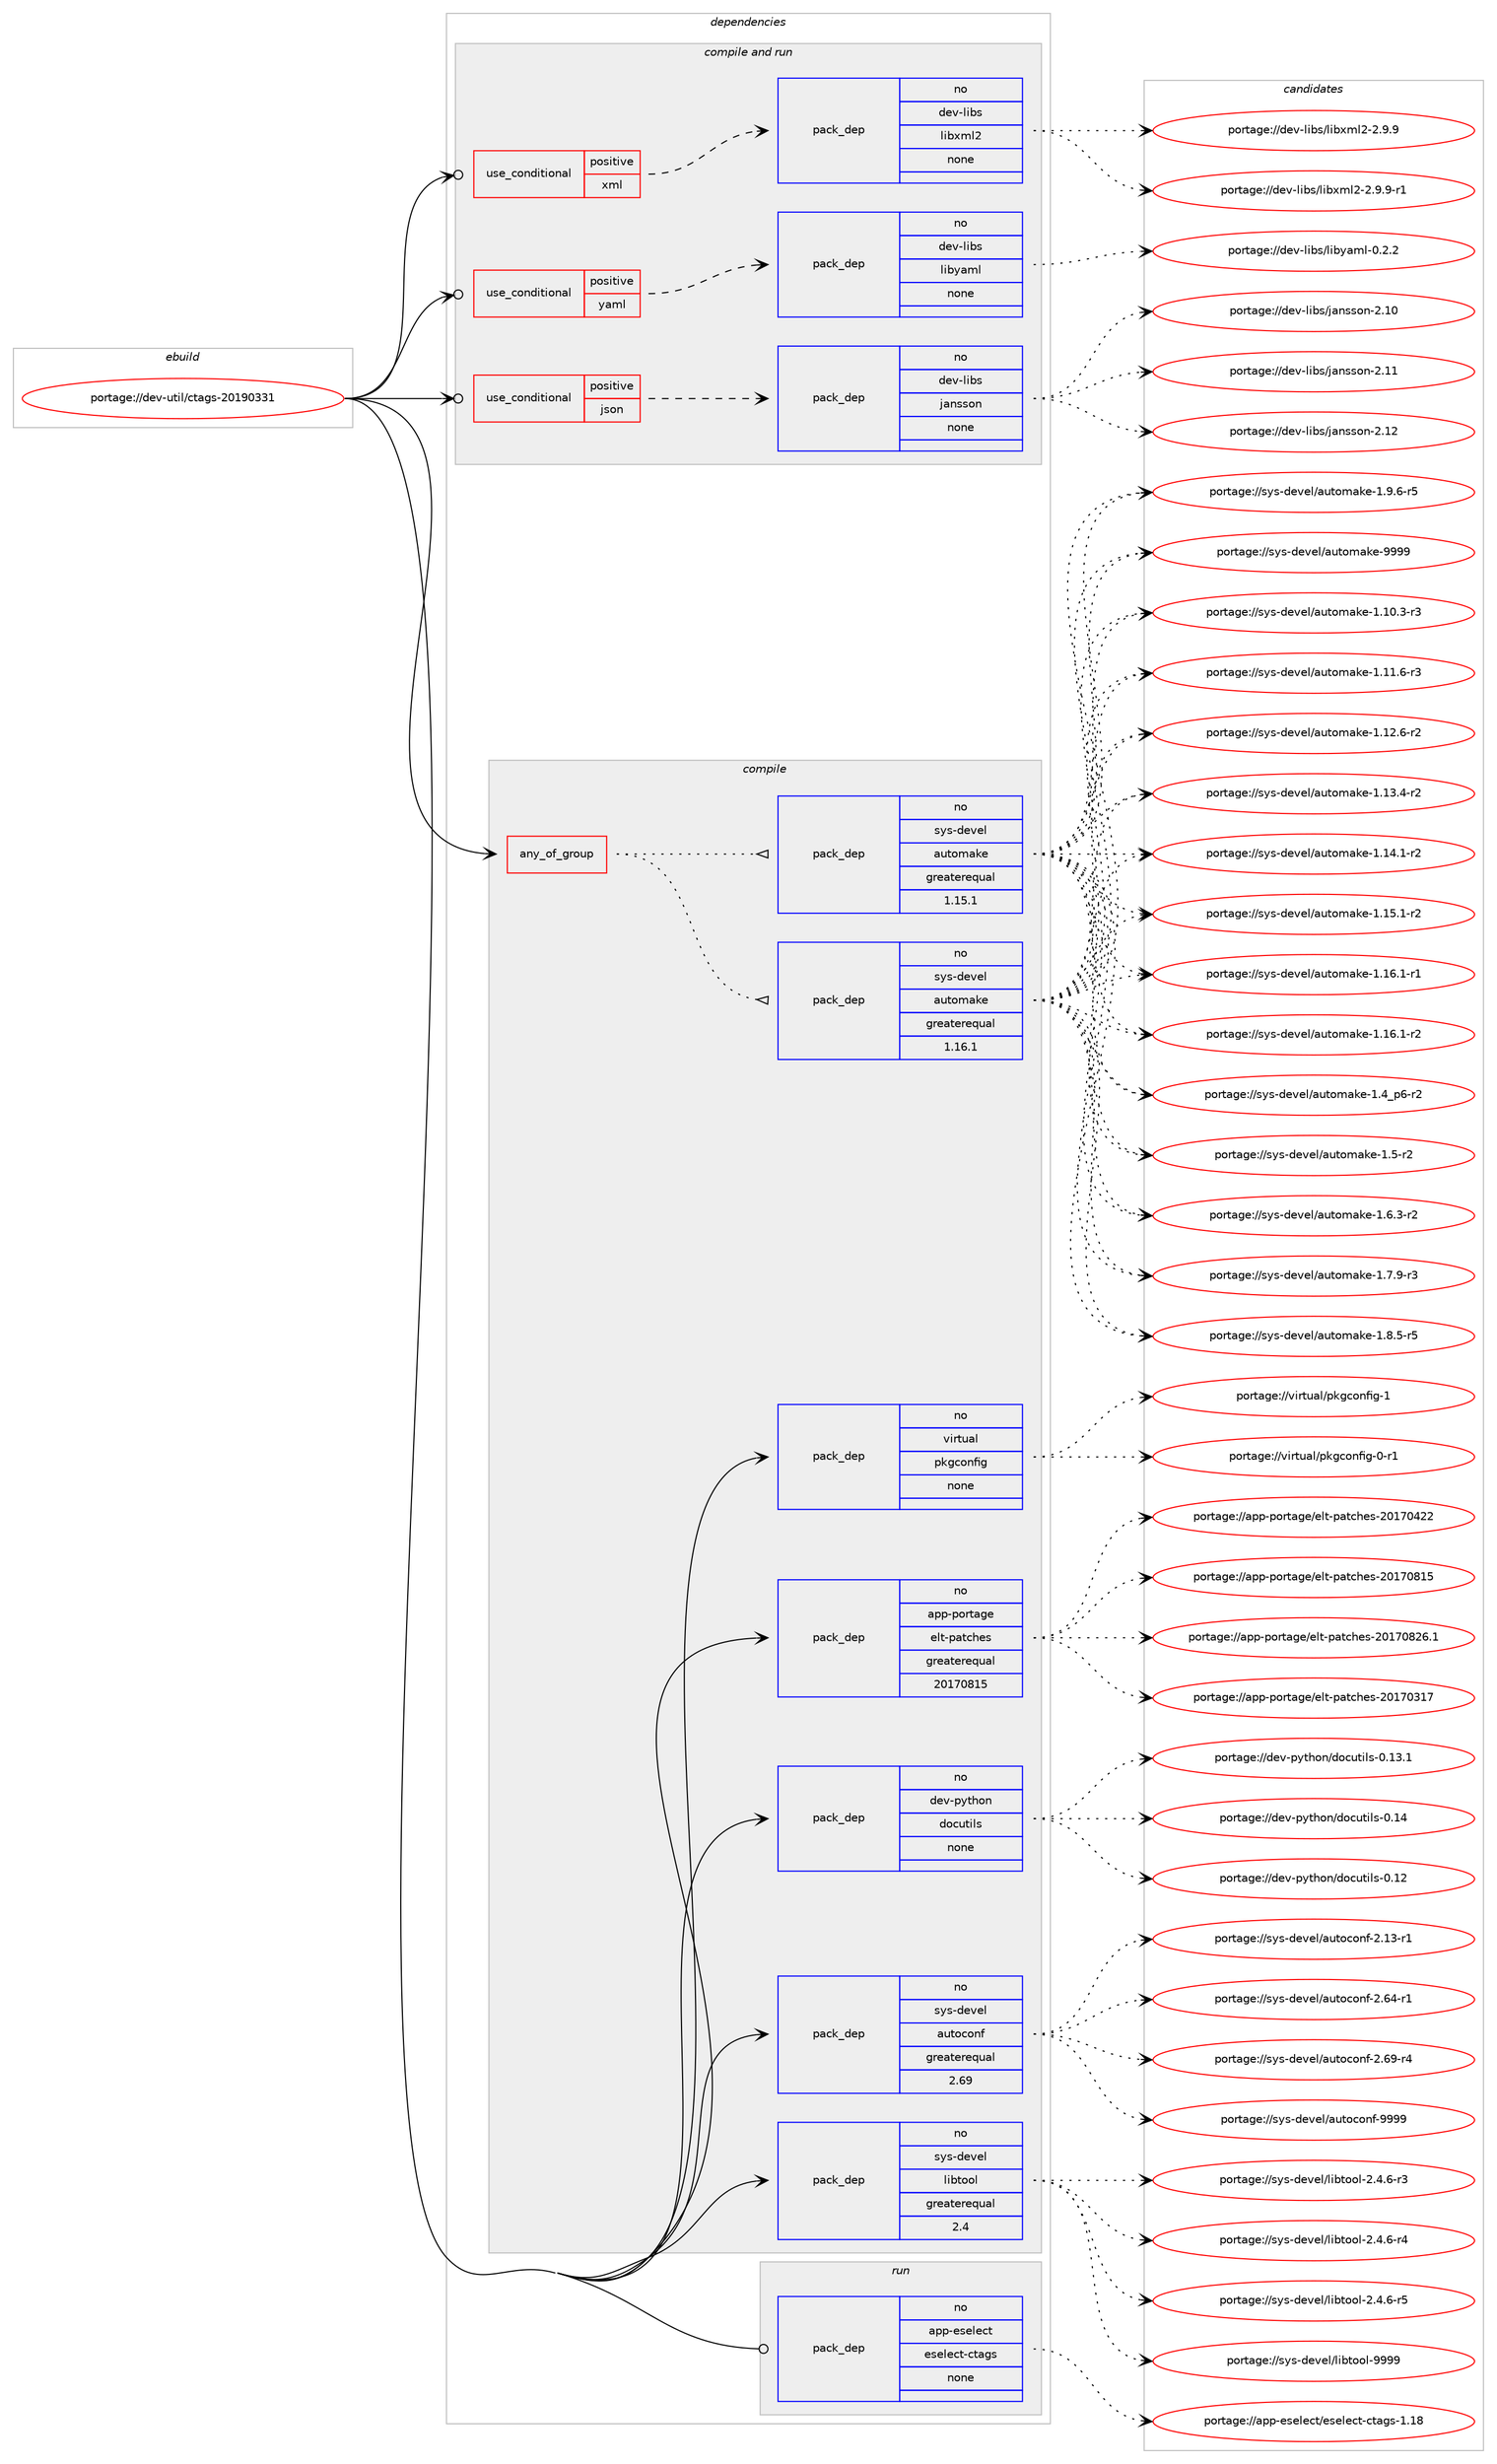 digraph prolog {

# *************
# Graph options
# *************

newrank=true;
concentrate=true;
compound=true;
graph [rankdir=LR,fontname=Helvetica,fontsize=10,ranksep=1.5];#, ranksep=2.5, nodesep=0.2];
edge  [arrowhead=vee];
node  [fontname=Helvetica,fontsize=10];

# **********
# The ebuild
# **********

subgraph cluster_leftcol {
color=gray;
rank=same;
label=<<i>ebuild</i>>;
id [label="portage://dev-util/ctags-20190331", color=red, width=4, href="../dev-util/ctags-20190331.svg"];
}

# ****************
# The dependencies
# ****************

subgraph cluster_midcol {
color=gray;
label=<<i>dependencies</i>>;
subgraph cluster_compile {
fillcolor="#eeeeee";
style=filled;
label=<<i>compile</i>>;
subgraph any3567 {
dependency260746 [label=<<TABLE BORDER="0" CELLBORDER="1" CELLSPACING="0" CELLPADDING="4"><TR><TD CELLPADDING="10">any_of_group</TD></TR></TABLE>>, shape=none, color=red];subgraph pack186393 {
dependency260747 [label=<<TABLE BORDER="0" CELLBORDER="1" CELLSPACING="0" CELLPADDING="4" WIDTH="220"><TR><TD ROWSPAN="6" CELLPADDING="30">pack_dep</TD></TR><TR><TD WIDTH="110">no</TD></TR><TR><TD>sys-devel</TD></TR><TR><TD>automake</TD></TR><TR><TD>greaterequal</TD></TR><TR><TD>1.16.1</TD></TR></TABLE>>, shape=none, color=blue];
}
dependency260746:e -> dependency260747:w [weight=20,style="dotted",arrowhead="oinv"];
subgraph pack186394 {
dependency260748 [label=<<TABLE BORDER="0" CELLBORDER="1" CELLSPACING="0" CELLPADDING="4" WIDTH="220"><TR><TD ROWSPAN="6" CELLPADDING="30">pack_dep</TD></TR><TR><TD WIDTH="110">no</TD></TR><TR><TD>sys-devel</TD></TR><TR><TD>automake</TD></TR><TR><TD>greaterequal</TD></TR><TR><TD>1.15.1</TD></TR></TABLE>>, shape=none, color=blue];
}
dependency260746:e -> dependency260748:w [weight=20,style="dotted",arrowhead="oinv"];
}
id:e -> dependency260746:w [weight=20,style="solid",arrowhead="vee"];
subgraph pack186395 {
dependency260749 [label=<<TABLE BORDER="0" CELLBORDER="1" CELLSPACING="0" CELLPADDING="4" WIDTH="220"><TR><TD ROWSPAN="6" CELLPADDING="30">pack_dep</TD></TR><TR><TD WIDTH="110">no</TD></TR><TR><TD>app-portage</TD></TR><TR><TD>elt-patches</TD></TR><TR><TD>greaterequal</TD></TR><TR><TD>20170815</TD></TR></TABLE>>, shape=none, color=blue];
}
id:e -> dependency260749:w [weight=20,style="solid",arrowhead="vee"];
subgraph pack186396 {
dependency260750 [label=<<TABLE BORDER="0" CELLBORDER="1" CELLSPACING="0" CELLPADDING="4" WIDTH="220"><TR><TD ROWSPAN="6" CELLPADDING="30">pack_dep</TD></TR><TR><TD WIDTH="110">no</TD></TR><TR><TD>dev-python</TD></TR><TR><TD>docutils</TD></TR><TR><TD>none</TD></TR><TR><TD></TD></TR></TABLE>>, shape=none, color=blue];
}
id:e -> dependency260750:w [weight=20,style="solid",arrowhead="vee"];
subgraph pack186397 {
dependency260751 [label=<<TABLE BORDER="0" CELLBORDER="1" CELLSPACING="0" CELLPADDING="4" WIDTH="220"><TR><TD ROWSPAN="6" CELLPADDING="30">pack_dep</TD></TR><TR><TD WIDTH="110">no</TD></TR><TR><TD>sys-devel</TD></TR><TR><TD>autoconf</TD></TR><TR><TD>greaterequal</TD></TR><TR><TD>2.69</TD></TR></TABLE>>, shape=none, color=blue];
}
id:e -> dependency260751:w [weight=20,style="solid",arrowhead="vee"];
subgraph pack186398 {
dependency260752 [label=<<TABLE BORDER="0" CELLBORDER="1" CELLSPACING="0" CELLPADDING="4" WIDTH="220"><TR><TD ROWSPAN="6" CELLPADDING="30">pack_dep</TD></TR><TR><TD WIDTH="110">no</TD></TR><TR><TD>sys-devel</TD></TR><TR><TD>libtool</TD></TR><TR><TD>greaterequal</TD></TR><TR><TD>2.4</TD></TR></TABLE>>, shape=none, color=blue];
}
id:e -> dependency260752:w [weight=20,style="solid",arrowhead="vee"];
subgraph pack186399 {
dependency260753 [label=<<TABLE BORDER="0" CELLBORDER="1" CELLSPACING="0" CELLPADDING="4" WIDTH="220"><TR><TD ROWSPAN="6" CELLPADDING="30">pack_dep</TD></TR><TR><TD WIDTH="110">no</TD></TR><TR><TD>virtual</TD></TR><TR><TD>pkgconfig</TD></TR><TR><TD>none</TD></TR><TR><TD></TD></TR></TABLE>>, shape=none, color=blue];
}
id:e -> dependency260753:w [weight=20,style="solid",arrowhead="vee"];
}
subgraph cluster_compileandrun {
fillcolor="#eeeeee";
style=filled;
label=<<i>compile and run</i>>;
subgraph cond70713 {
dependency260754 [label=<<TABLE BORDER="0" CELLBORDER="1" CELLSPACING="0" CELLPADDING="4"><TR><TD ROWSPAN="3" CELLPADDING="10">use_conditional</TD></TR><TR><TD>positive</TD></TR><TR><TD>json</TD></TR></TABLE>>, shape=none, color=red];
subgraph pack186400 {
dependency260755 [label=<<TABLE BORDER="0" CELLBORDER="1" CELLSPACING="0" CELLPADDING="4" WIDTH="220"><TR><TD ROWSPAN="6" CELLPADDING="30">pack_dep</TD></TR><TR><TD WIDTH="110">no</TD></TR><TR><TD>dev-libs</TD></TR><TR><TD>jansson</TD></TR><TR><TD>none</TD></TR><TR><TD></TD></TR></TABLE>>, shape=none, color=blue];
}
dependency260754:e -> dependency260755:w [weight=20,style="dashed",arrowhead="vee"];
}
id:e -> dependency260754:w [weight=20,style="solid",arrowhead="odotvee"];
subgraph cond70714 {
dependency260756 [label=<<TABLE BORDER="0" CELLBORDER="1" CELLSPACING="0" CELLPADDING="4"><TR><TD ROWSPAN="3" CELLPADDING="10">use_conditional</TD></TR><TR><TD>positive</TD></TR><TR><TD>xml</TD></TR></TABLE>>, shape=none, color=red];
subgraph pack186401 {
dependency260757 [label=<<TABLE BORDER="0" CELLBORDER="1" CELLSPACING="0" CELLPADDING="4" WIDTH="220"><TR><TD ROWSPAN="6" CELLPADDING="30">pack_dep</TD></TR><TR><TD WIDTH="110">no</TD></TR><TR><TD>dev-libs</TD></TR><TR><TD>libxml2</TD></TR><TR><TD>none</TD></TR><TR><TD></TD></TR></TABLE>>, shape=none, color=blue];
}
dependency260756:e -> dependency260757:w [weight=20,style="dashed",arrowhead="vee"];
}
id:e -> dependency260756:w [weight=20,style="solid",arrowhead="odotvee"];
subgraph cond70715 {
dependency260758 [label=<<TABLE BORDER="0" CELLBORDER="1" CELLSPACING="0" CELLPADDING="4"><TR><TD ROWSPAN="3" CELLPADDING="10">use_conditional</TD></TR><TR><TD>positive</TD></TR><TR><TD>yaml</TD></TR></TABLE>>, shape=none, color=red];
subgraph pack186402 {
dependency260759 [label=<<TABLE BORDER="0" CELLBORDER="1" CELLSPACING="0" CELLPADDING="4" WIDTH="220"><TR><TD ROWSPAN="6" CELLPADDING="30">pack_dep</TD></TR><TR><TD WIDTH="110">no</TD></TR><TR><TD>dev-libs</TD></TR><TR><TD>libyaml</TD></TR><TR><TD>none</TD></TR><TR><TD></TD></TR></TABLE>>, shape=none, color=blue];
}
dependency260758:e -> dependency260759:w [weight=20,style="dashed",arrowhead="vee"];
}
id:e -> dependency260758:w [weight=20,style="solid",arrowhead="odotvee"];
}
subgraph cluster_run {
fillcolor="#eeeeee";
style=filled;
label=<<i>run</i>>;
subgraph pack186403 {
dependency260760 [label=<<TABLE BORDER="0" CELLBORDER="1" CELLSPACING="0" CELLPADDING="4" WIDTH="220"><TR><TD ROWSPAN="6" CELLPADDING="30">pack_dep</TD></TR><TR><TD WIDTH="110">no</TD></TR><TR><TD>app-eselect</TD></TR><TR><TD>eselect-ctags</TD></TR><TR><TD>none</TD></TR><TR><TD></TD></TR></TABLE>>, shape=none, color=blue];
}
id:e -> dependency260760:w [weight=20,style="solid",arrowhead="odot"];
}
}

# **************
# The candidates
# **************

subgraph cluster_choices {
rank=same;
color=gray;
label=<<i>candidates</i>>;

subgraph choice186393 {
color=black;
nodesep=1;
choiceportage11512111545100101118101108479711711611110997107101454946494846514511451 [label="portage://sys-devel/automake-1.10.3-r3", color=red, width=4,href="../sys-devel/automake-1.10.3-r3.svg"];
choiceportage11512111545100101118101108479711711611110997107101454946494946544511451 [label="portage://sys-devel/automake-1.11.6-r3", color=red, width=4,href="../sys-devel/automake-1.11.6-r3.svg"];
choiceportage11512111545100101118101108479711711611110997107101454946495046544511450 [label="portage://sys-devel/automake-1.12.6-r2", color=red, width=4,href="../sys-devel/automake-1.12.6-r2.svg"];
choiceportage11512111545100101118101108479711711611110997107101454946495146524511450 [label="portage://sys-devel/automake-1.13.4-r2", color=red, width=4,href="../sys-devel/automake-1.13.4-r2.svg"];
choiceportage11512111545100101118101108479711711611110997107101454946495246494511450 [label="portage://sys-devel/automake-1.14.1-r2", color=red, width=4,href="../sys-devel/automake-1.14.1-r2.svg"];
choiceportage11512111545100101118101108479711711611110997107101454946495346494511450 [label="portage://sys-devel/automake-1.15.1-r2", color=red, width=4,href="../sys-devel/automake-1.15.1-r2.svg"];
choiceportage11512111545100101118101108479711711611110997107101454946495446494511449 [label="portage://sys-devel/automake-1.16.1-r1", color=red, width=4,href="../sys-devel/automake-1.16.1-r1.svg"];
choiceportage11512111545100101118101108479711711611110997107101454946495446494511450 [label="portage://sys-devel/automake-1.16.1-r2", color=red, width=4,href="../sys-devel/automake-1.16.1-r2.svg"];
choiceportage115121115451001011181011084797117116111109971071014549465295112544511450 [label="portage://sys-devel/automake-1.4_p6-r2", color=red, width=4,href="../sys-devel/automake-1.4_p6-r2.svg"];
choiceportage11512111545100101118101108479711711611110997107101454946534511450 [label="portage://sys-devel/automake-1.5-r2", color=red, width=4,href="../sys-devel/automake-1.5-r2.svg"];
choiceportage115121115451001011181011084797117116111109971071014549465446514511450 [label="portage://sys-devel/automake-1.6.3-r2", color=red, width=4,href="../sys-devel/automake-1.6.3-r2.svg"];
choiceportage115121115451001011181011084797117116111109971071014549465546574511451 [label="portage://sys-devel/automake-1.7.9-r3", color=red, width=4,href="../sys-devel/automake-1.7.9-r3.svg"];
choiceportage115121115451001011181011084797117116111109971071014549465646534511453 [label="portage://sys-devel/automake-1.8.5-r5", color=red, width=4,href="../sys-devel/automake-1.8.5-r5.svg"];
choiceportage115121115451001011181011084797117116111109971071014549465746544511453 [label="portage://sys-devel/automake-1.9.6-r5", color=red, width=4,href="../sys-devel/automake-1.9.6-r5.svg"];
choiceportage115121115451001011181011084797117116111109971071014557575757 [label="portage://sys-devel/automake-9999", color=red, width=4,href="../sys-devel/automake-9999.svg"];
dependency260747:e -> choiceportage11512111545100101118101108479711711611110997107101454946494846514511451:w [style=dotted,weight="100"];
dependency260747:e -> choiceportage11512111545100101118101108479711711611110997107101454946494946544511451:w [style=dotted,weight="100"];
dependency260747:e -> choiceportage11512111545100101118101108479711711611110997107101454946495046544511450:w [style=dotted,weight="100"];
dependency260747:e -> choiceportage11512111545100101118101108479711711611110997107101454946495146524511450:w [style=dotted,weight="100"];
dependency260747:e -> choiceportage11512111545100101118101108479711711611110997107101454946495246494511450:w [style=dotted,weight="100"];
dependency260747:e -> choiceportage11512111545100101118101108479711711611110997107101454946495346494511450:w [style=dotted,weight="100"];
dependency260747:e -> choiceportage11512111545100101118101108479711711611110997107101454946495446494511449:w [style=dotted,weight="100"];
dependency260747:e -> choiceportage11512111545100101118101108479711711611110997107101454946495446494511450:w [style=dotted,weight="100"];
dependency260747:e -> choiceportage115121115451001011181011084797117116111109971071014549465295112544511450:w [style=dotted,weight="100"];
dependency260747:e -> choiceportage11512111545100101118101108479711711611110997107101454946534511450:w [style=dotted,weight="100"];
dependency260747:e -> choiceportage115121115451001011181011084797117116111109971071014549465446514511450:w [style=dotted,weight="100"];
dependency260747:e -> choiceportage115121115451001011181011084797117116111109971071014549465546574511451:w [style=dotted,weight="100"];
dependency260747:e -> choiceportage115121115451001011181011084797117116111109971071014549465646534511453:w [style=dotted,weight="100"];
dependency260747:e -> choiceportage115121115451001011181011084797117116111109971071014549465746544511453:w [style=dotted,weight="100"];
dependency260747:e -> choiceportage115121115451001011181011084797117116111109971071014557575757:w [style=dotted,weight="100"];
}
subgraph choice186394 {
color=black;
nodesep=1;
choiceportage11512111545100101118101108479711711611110997107101454946494846514511451 [label="portage://sys-devel/automake-1.10.3-r3", color=red, width=4,href="../sys-devel/automake-1.10.3-r3.svg"];
choiceportage11512111545100101118101108479711711611110997107101454946494946544511451 [label="portage://sys-devel/automake-1.11.6-r3", color=red, width=4,href="../sys-devel/automake-1.11.6-r3.svg"];
choiceportage11512111545100101118101108479711711611110997107101454946495046544511450 [label="portage://sys-devel/automake-1.12.6-r2", color=red, width=4,href="../sys-devel/automake-1.12.6-r2.svg"];
choiceportage11512111545100101118101108479711711611110997107101454946495146524511450 [label="portage://sys-devel/automake-1.13.4-r2", color=red, width=4,href="../sys-devel/automake-1.13.4-r2.svg"];
choiceportage11512111545100101118101108479711711611110997107101454946495246494511450 [label="portage://sys-devel/automake-1.14.1-r2", color=red, width=4,href="../sys-devel/automake-1.14.1-r2.svg"];
choiceportage11512111545100101118101108479711711611110997107101454946495346494511450 [label="portage://sys-devel/automake-1.15.1-r2", color=red, width=4,href="../sys-devel/automake-1.15.1-r2.svg"];
choiceportage11512111545100101118101108479711711611110997107101454946495446494511449 [label="portage://sys-devel/automake-1.16.1-r1", color=red, width=4,href="../sys-devel/automake-1.16.1-r1.svg"];
choiceportage11512111545100101118101108479711711611110997107101454946495446494511450 [label="portage://sys-devel/automake-1.16.1-r2", color=red, width=4,href="../sys-devel/automake-1.16.1-r2.svg"];
choiceportage115121115451001011181011084797117116111109971071014549465295112544511450 [label="portage://sys-devel/automake-1.4_p6-r2", color=red, width=4,href="../sys-devel/automake-1.4_p6-r2.svg"];
choiceportage11512111545100101118101108479711711611110997107101454946534511450 [label="portage://sys-devel/automake-1.5-r2", color=red, width=4,href="../sys-devel/automake-1.5-r2.svg"];
choiceportage115121115451001011181011084797117116111109971071014549465446514511450 [label="portage://sys-devel/automake-1.6.3-r2", color=red, width=4,href="../sys-devel/automake-1.6.3-r2.svg"];
choiceportage115121115451001011181011084797117116111109971071014549465546574511451 [label="portage://sys-devel/automake-1.7.9-r3", color=red, width=4,href="../sys-devel/automake-1.7.9-r3.svg"];
choiceportage115121115451001011181011084797117116111109971071014549465646534511453 [label="portage://sys-devel/automake-1.8.5-r5", color=red, width=4,href="../sys-devel/automake-1.8.5-r5.svg"];
choiceportage115121115451001011181011084797117116111109971071014549465746544511453 [label="portage://sys-devel/automake-1.9.6-r5", color=red, width=4,href="../sys-devel/automake-1.9.6-r5.svg"];
choiceportage115121115451001011181011084797117116111109971071014557575757 [label="portage://sys-devel/automake-9999", color=red, width=4,href="../sys-devel/automake-9999.svg"];
dependency260748:e -> choiceportage11512111545100101118101108479711711611110997107101454946494846514511451:w [style=dotted,weight="100"];
dependency260748:e -> choiceportage11512111545100101118101108479711711611110997107101454946494946544511451:w [style=dotted,weight="100"];
dependency260748:e -> choiceportage11512111545100101118101108479711711611110997107101454946495046544511450:w [style=dotted,weight="100"];
dependency260748:e -> choiceportage11512111545100101118101108479711711611110997107101454946495146524511450:w [style=dotted,weight="100"];
dependency260748:e -> choiceportage11512111545100101118101108479711711611110997107101454946495246494511450:w [style=dotted,weight="100"];
dependency260748:e -> choiceportage11512111545100101118101108479711711611110997107101454946495346494511450:w [style=dotted,weight="100"];
dependency260748:e -> choiceportage11512111545100101118101108479711711611110997107101454946495446494511449:w [style=dotted,weight="100"];
dependency260748:e -> choiceportage11512111545100101118101108479711711611110997107101454946495446494511450:w [style=dotted,weight="100"];
dependency260748:e -> choiceportage115121115451001011181011084797117116111109971071014549465295112544511450:w [style=dotted,weight="100"];
dependency260748:e -> choiceportage11512111545100101118101108479711711611110997107101454946534511450:w [style=dotted,weight="100"];
dependency260748:e -> choiceportage115121115451001011181011084797117116111109971071014549465446514511450:w [style=dotted,weight="100"];
dependency260748:e -> choiceportage115121115451001011181011084797117116111109971071014549465546574511451:w [style=dotted,weight="100"];
dependency260748:e -> choiceportage115121115451001011181011084797117116111109971071014549465646534511453:w [style=dotted,weight="100"];
dependency260748:e -> choiceportage115121115451001011181011084797117116111109971071014549465746544511453:w [style=dotted,weight="100"];
dependency260748:e -> choiceportage115121115451001011181011084797117116111109971071014557575757:w [style=dotted,weight="100"];
}
subgraph choice186395 {
color=black;
nodesep=1;
choiceportage97112112451121111141169710310147101108116451129711699104101115455048495548514955 [label="portage://app-portage/elt-patches-20170317", color=red, width=4,href="../app-portage/elt-patches-20170317.svg"];
choiceportage97112112451121111141169710310147101108116451129711699104101115455048495548525050 [label="portage://app-portage/elt-patches-20170422", color=red, width=4,href="../app-portage/elt-patches-20170422.svg"];
choiceportage97112112451121111141169710310147101108116451129711699104101115455048495548564953 [label="portage://app-portage/elt-patches-20170815", color=red, width=4,href="../app-portage/elt-patches-20170815.svg"];
choiceportage971121124511211111411697103101471011081164511297116991041011154550484955485650544649 [label="portage://app-portage/elt-patches-20170826.1", color=red, width=4,href="../app-portage/elt-patches-20170826.1.svg"];
dependency260749:e -> choiceportage97112112451121111141169710310147101108116451129711699104101115455048495548514955:w [style=dotted,weight="100"];
dependency260749:e -> choiceportage97112112451121111141169710310147101108116451129711699104101115455048495548525050:w [style=dotted,weight="100"];
dependency260749:e -> choiceportage97112112451121111141169710310147101108116451129711699104101115455048495548564953:w [style=dotted,weight="100"];
dependency260749:e -> choiceportage971121124511211111411697103101471011081164511297116991041011154550484955485650544649:w [style=dotted,weight="100"];
}
subgraph choice186396 {
color=black;
nodesep=1;
choiceportage1001011184511212111610411111047100111991171161051081154548464950 [label="portage://dev-python/docutils-0.12", color=red, width=4,href="../dev-python/docutils-0.12.svg"];
choiceportage10010111845112121116104111110471001119911711610510811545484649514649 [label="portage://dev-python/docutils-0.13.1", color=red, width=4,href="../dev-python/docutils-0.13.1.svg"];
choiceportage1001011184511212111610411111047100111991171161051081154548464952 [label="portage://dev-python/docutils-0.14", color=red, width=4,href="../dev-python/docutils-0.14.svg"];
dependency260750:e -> choiceportage1001011184511212111610411111047100111991171161051081154548464950:w [style=dotted,weight="100"];
dependency260750:e -> choiceportage10010111845112121116104111110471001119911711610510811545484649514649:w [style=dotted,weight="100"];
dependency260750:e -> choiceportage1001011184511212111610411111047100111991171161051081154548464952:w [style=dotted,weight="100"];
}
subgraph choice186397 {
color=black;
nodesep=1;
choiceportage1151211154510010111810110847971171161119911111010245504649514511449 [label="portage://sys-devel/autoconf-2.13-r1", color=red, width=4,href="../sys-devel/autoconf-2.13-r1.svg"];
choiceportage1151211154510010111810110847971171161119911111010245504654524511449 [label="portage://sys-devel/autoconf-2.64-r1", color=red, width=4,href="../sys-devel/autoconf-2.64-r1.svg"];
choiceportage1151211154510010111810110847971171161119911111010245504654574511452 [label="portage://sys-devel/autoconf-2.69-r4", color=red, width=4,href="../sys-devel/autoconf-2.69-r4.svg"];
choiceportage115121115451001011181011084797117116111991111101024557575757 [label="portage://sys-devel/autoconf-9999", color=red, width=4,href="../sys-devel/autoconf-9999.svg"];
dependency260751:e -> choiceportage1151211154510010111810110847971171161119911111010245504649514511449:w [style=dotted,weight="100"];
dependency260751:e -> choiceportage1151211154510010111810110847971171161119911111010245504654524511449:w [style=dotted,weight="100"];
dependency260751:e -> choiceportage1151211154510010111810110847971171161119911111010245504654574511452:w [style=dotted,weight="100"];
dependency260751:e -> choiceportage115121115451001011181011084797117116111991111101024557575757:w [style=dotted,weight="100"];
}
subgraph choice186398 {
color=black;
nodesep=1;
choiceportage1151211154510010111810110847108105981161111111084550465246544511451 [label="portage://sys-devel/libtool-2.4.6-r3", color=red, width=4,href="../sys-devel/libtool-2.4.6-r3.svg"];
choiceportage1151211154510010111810110847108105981161111111084550465246544511452 [label="portage://sys-devel/libtool-2.4.6-r4", color=red, width=4,href="../sys-devel/libtool-2.4.6-r4.svg"];
choiceportage1151211154510010111810110847108105981161111111084550465246544511453 [label="portage://sys-devel/libtool-2.4.6-r5", color=red, width=4,href="../sys-devel/libtool-2.4.6-r5.svg"];
choiceportage1151211154510010111810110847108105981161111111084557575757 [label="portage://sys-devel/libtool-9999", color=red, width=4,href="../sys-devel/libtool-9999.svg"];
dependency260752:e -> choiceportage1151211154510010111810110847108105981161111111084550465246544511451:w [style=dotted,weight="100"];
dependency260752:e -> choiceportage1151211154510010111810110847108105981161111111084550465246544511452:w [style=dotted,weight="100"];
dependency260752:e -> choiceportage1151211154510010111810110847108105981161111111084550465246544511453:w [style=dotted,weight="100"];
dependency260752:e -> choiceportage1151211154510010111810110847108105981161111111084557575757:w [style=dotted,weight="100"];
}
subgraph choice186399 {
color=black;
nodesep=1;
choiceportage11810511411611797108471121071039911111010210510345484511449 [label="portage://virtual/pkgconfig-0-r1", color=red, width=4,href="../virtual/pkgconfig-0-r1.svg"];
choiceportage1181051141161179710847112107103991111101021051034549 [label="portage://virtual/pkgconfig-1", color=red, width=4,href="../virtual/pkgconfig-1.svg"];
dependency260753:e -> choiceportage11810511411611797108471121071039911111010210510345484511449:w [style=dotted,weight="100"];
dependency260753:e -> choiceportage1181051141161179710847112107103991111101021051034549:w [style=dotted,weight="100"];
}
subgraph choice186400 {
color=black;
nodesep=1;
choiceportage100101118451081059811547106971101151151111104550464948 [label="portage://dev-libs/jansson-2.10", color=red, width=4,href="../dev-libs/jansson-2.10.svg"];
choiceportage100101118451081059811547106971101151151111104550464949 [label="portage://dev-libs/jansson-2.11", color=red, width=4,href="../dev-libs/jansson-2.11.svg"];
choiceportage100101118451081059811547106971101151151111104550464950 [label="portage://dev-libs/jansson-2.12", color=red, width=4,href="../dev-libs/jansson-2.12.svg"];
dependency260755:e -> choiceportage100101118451081059811547106971101151151111104550464948:w [style=dotted,weight="100"];
dependency260755:e -> choiceportage100101118451081059811547106971101151151111104550464949:w [style=dotted,weight="100"];
dependency260755:e -> choiceportage100101118451081059811547106971101151151111104550464950:w [style=dotted,weight="100"];
}
subgraph choice186401 {
color=black;
nodesep=1;
choiceportage1001011184510810598115471081059812010910850455046574657 [label="portage://dev-libs/libxml2-2.9.9", color=red, width=4,href="../dev-libs/libxml2-2.9.9.svg"];
choiceportage10010111845108105981154710810598120109108504550465746574511449 [label="portage://dev-libs/libxml2-2.9.9-r1", color=red, width=4,href="../dev-libs/libxml2-2.9.9-r1.svg"];
dependency260757:e -> choiceportage1001011184510810598115471081059812010910850455046574657:w [style=dotted,weight="100"];
dependency260757:e -> choiceportage10010111845108105981154710810598120109108504550465746574511449:w [style=dotted,weight="100"];
}
subgraph choice186402 {
color=black;
nodesep=1;
choiceportage1001011184510810598115471081059812197109108454846504650 [label="portage://dev-libs/libyaml-0.2.2", color=red, width=4,href="../dev-libs/libyaml-0.2.2.svg"];
dependency260759:e -> choiceportage1001011184510810598115471081059812197109108454846504650:w [style=dotted,weight="100"];
}
subgraph choice186403 {
color=black;
nodesep=1;
choiceportage97112112451011151011081019911647101115101108101991164599116971031154549464956 [label="portage://app-eselect/eselect-ctags-1.18", color=red, width=4,href="../app-eselect/eselect-ctags-1.18.svg"];
dependency260760:e -> choiceportage97112112451011151011081019911647101115101108101991164599116971031154549464956:w [style=dotted,weight="100"];
}
}

}
